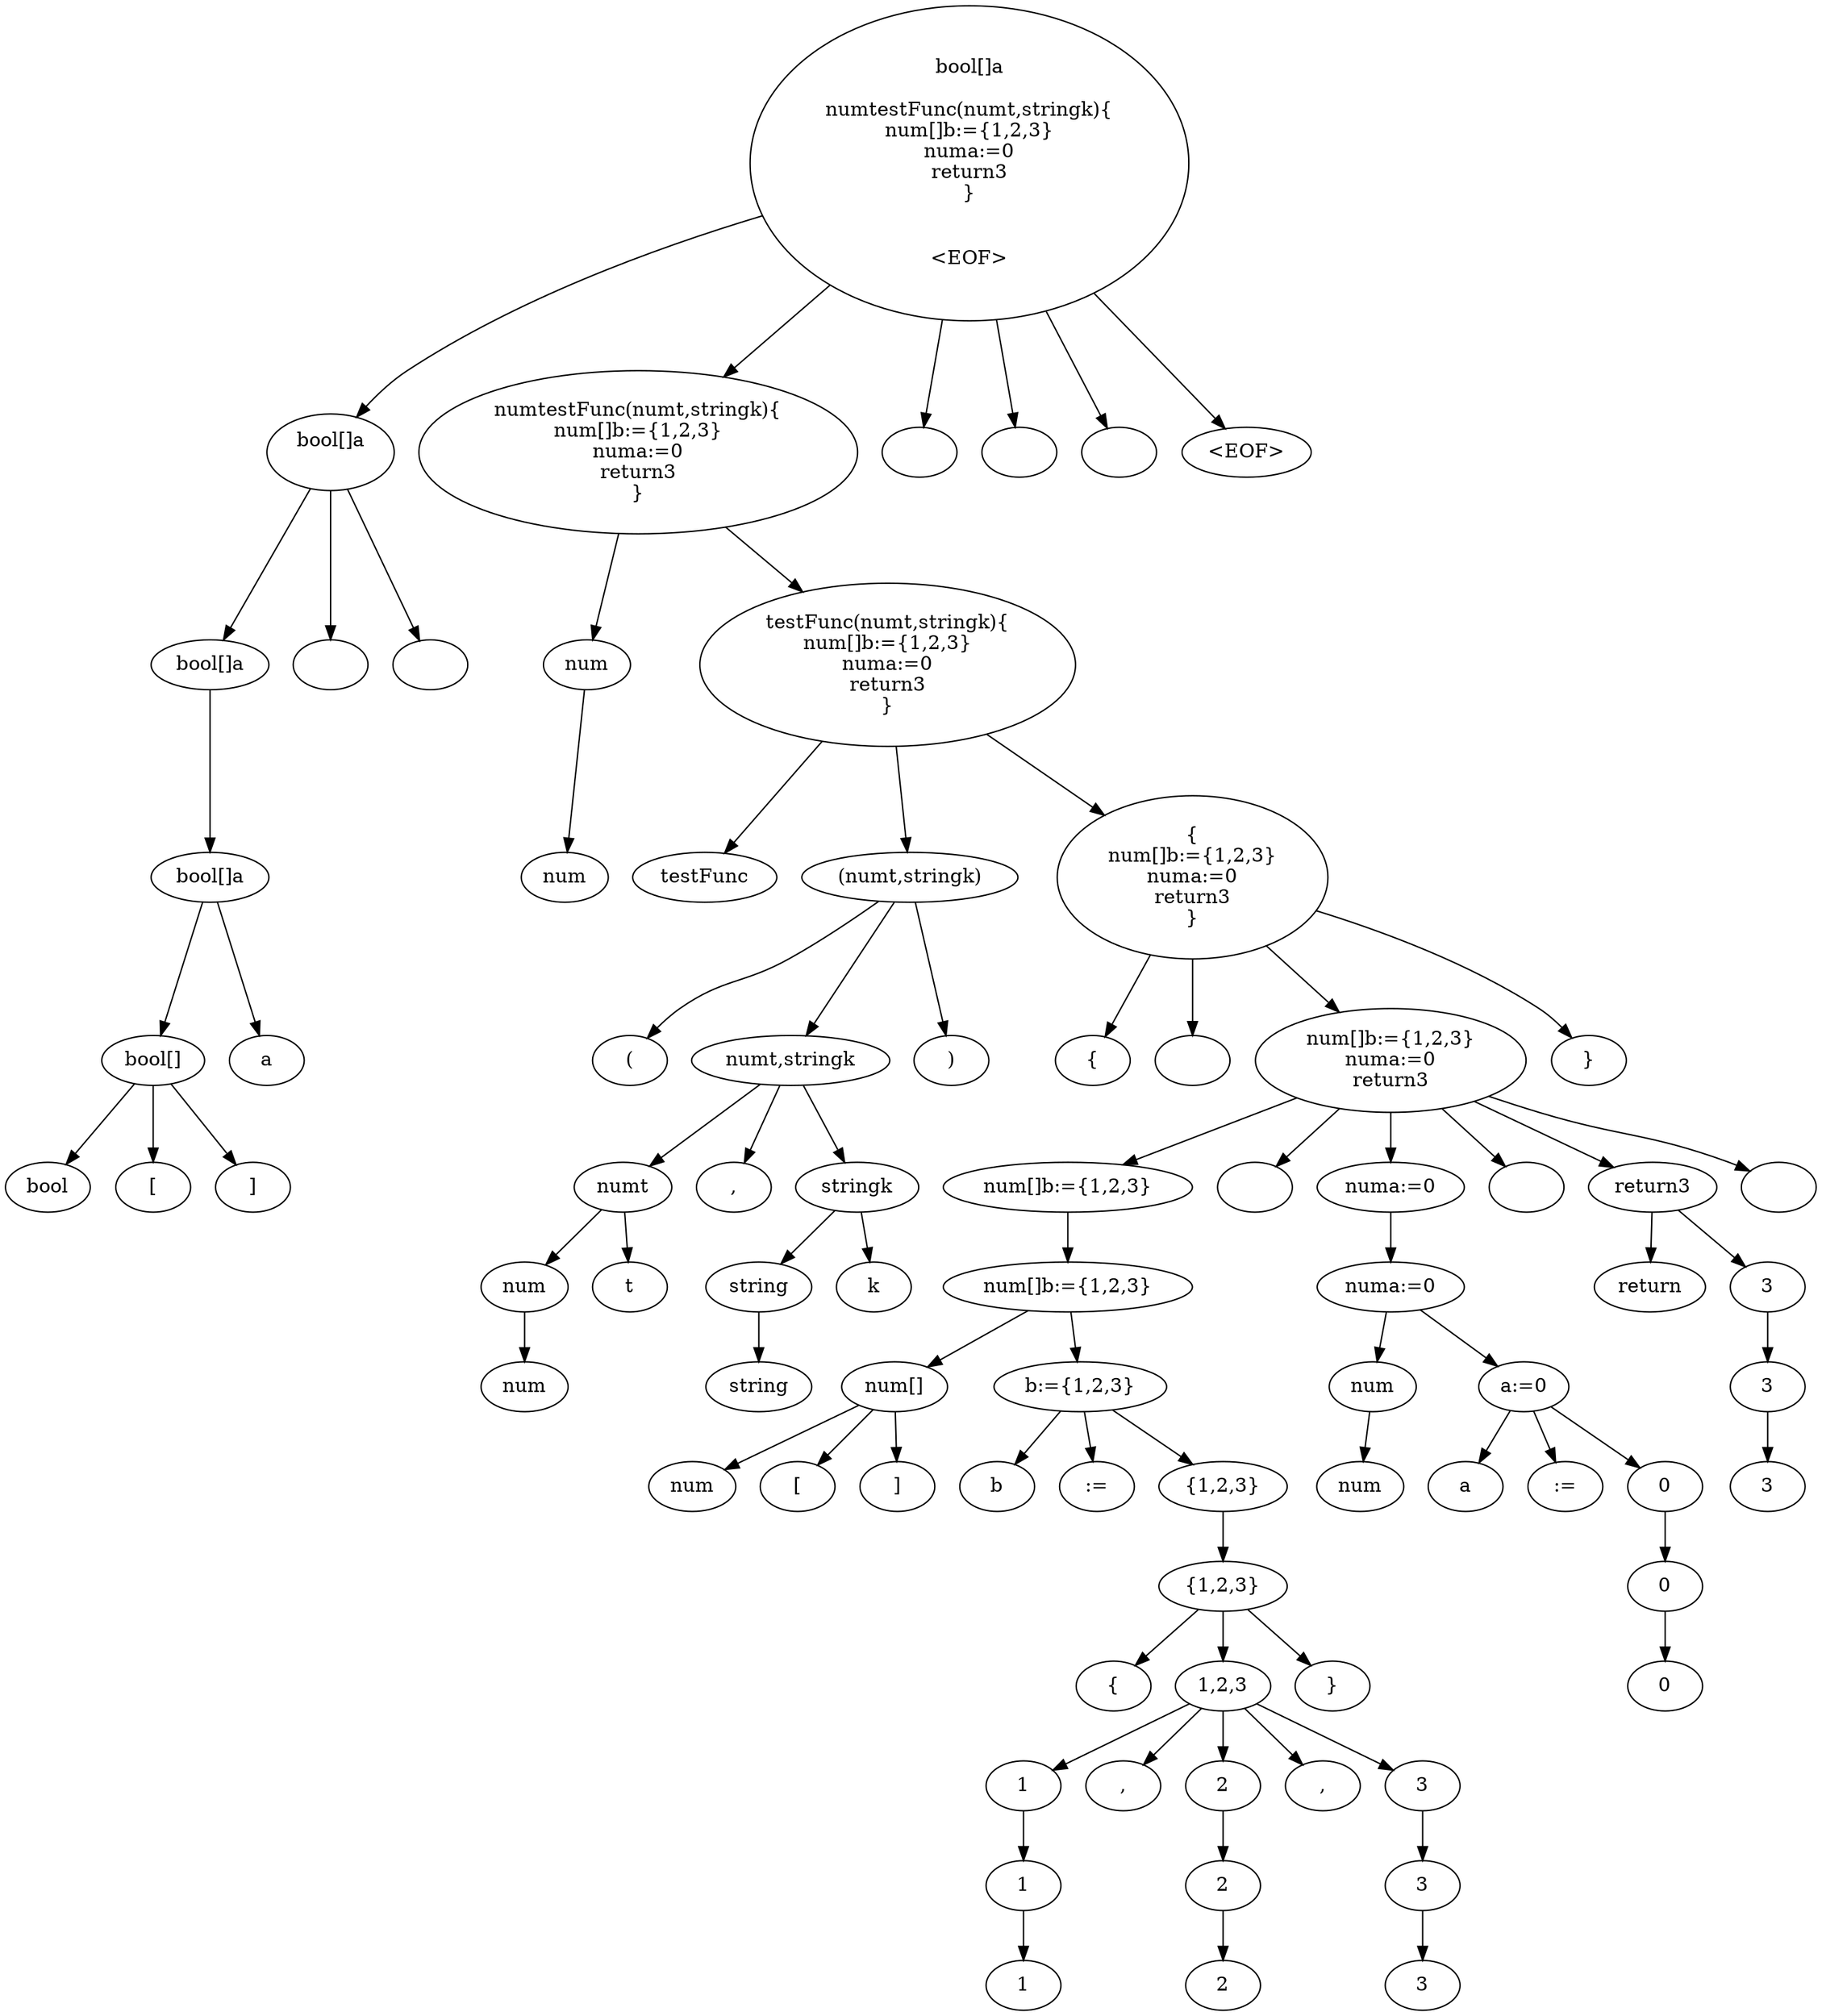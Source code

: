digraph G {
n0 [label="bool[]a

numtestFunc(numt,stringk){
num[]b:={1,2,3}
numa:=0
return3
}


<EOF>"];
n1 [label="bool[]a

"];
n0 -> n1;
n2 [label="bool[]a"];
n1 -> n2;
n3 [label="bool[]a"];
n2 -> n3;
n4 [label="bool[]"];
n3 -> n4;
n5 [label="bool"];
n4 -> n5;
n6 [label="["];
n4 -> n6;
n7 [label="]"];
n4 -> n7;
n8 [label="a"];
n3 -> n8;
n9 [label="
"];
n1 -> n9;
n10 [label="
"];
n1 -> n10;
n11 [label="numtestFunc(numt,stringk){
num[]b:={1,2,3}
numa:=0
return3
}"];
n0 -> n11;
n12 [label="num"];
n11 -> n12;
n13 [label="num"];
n12 -> n13;
n14 [label="testFunc(numt,stringk){
num[]b:={1,2,3}
numa:=0
return3
}"];
n11 -> n14;
n15 [label="testFunc"];
n14 -> n15;
n16 [label="(numt,stringk)"];
n14 -> n16;
n17 [label="("];
n16 -> n17;
n18 [label="numt,stringk"];
n16 -> n18;
n19 [label="numt"];
n18 -> n19;
n20 [label="num"];
n19 -> n20;
n21 [label="num"];
n20 -> n21;
n22 [label="t"];
n19 -> n22;
n23 [label=","];
n18 -> n23;
n24 [label="stringk"];
n18 -> n24;
n25 [label="string"];
n24 -> n25;
n26 [label="string"];
n25 -> n26;
n27 [label="k"];
n24 -> n27;
n28 [label=")"];
n16 -> n28;
n29 [label="{
num[]b:={1,2,3}
numa:=0
return3
}"];
n14 -> n29;
n30 [label="{"];
n29 -> n30;
n31 [label="
"];
n29 -> n31;
n32 [label="num[]b:={1,2,3}
numa:=0
return3
"];
n29 -> n32;
n33 [label="num[]b:={1,2,3}"];
n32 -> n33;
n34 [label="num[]b:={1,2,3}"];
n33 -> n34;
n35 [label="num[]"];
n34 -> n35;
n36 [label="num"];
n35 -> n36;
n37 [label="["];
n35 -> n37;
n38 [label="]"];
n35 -> n38;
n39 [label="b:={1,2,3}"];
n34 -> n39;
n40 [label="b"];
n39 -> n40;
n41 [label=":="];
n39 -> n41;
n42 [label="{1,2,3}"];
n39 -> n42;
n43 [label="{1,2,3}"];
n42 -> n43;
n44 [label="{"];
n43 -> n44;
n45 [label="1,2,3"];
n43 -> n45;
n46 [label="1"];
n45 -> n46;
n47 [label="1"];
n46 -> n47;
n48 [label="1"];
n47 -> n48;
n49 [label=","];
n45 -> n49;
n50 [label="2"];
n45 -> n50;
n51 [label="2"];
n50 -> n51;
n52 [label="2"];
n51 -> n52;
n53 [label=","];
n45 -> n53;
n54 [label="3"];
n45 -> n54;
n55 [label="3"];
n54 -> n55;
n56 [label="3"];
n55 -> n56;
n57 [label="}"];
n43 -> n57;
n58 [label="
"];
n32 -> n58;
n59 [label="numa:=0"];
n32 -> n59;
n60 [label="numa:=0"];
n59 -> n60;
n61 [label="num"];
n60 -> n61;
n62 [label="num"];
n61 -> n62;
n63 [label="a:=0"];
n60 -> n63;
n64 [label="a"];
n63 -> n64;
n65 [label=":="];
n63 -> n65;
n66 [label="0"];
n63 -> n66;
n67 [label="0"];
n66 -> n67;
n68 [label="0"];
n67 -> n68;
n69 [label="
"];
n32 -> n69;
n70 [label="return3"];
n32 -> n70;
n71 [label="return"];
n70 -> n71;
n72 [label="3"];
n70 -> n72;
n73 [label="3"];
n72 -> n73;
n74 [label="3"];
n73 -> n74;
n75 [label="
"];
n32 -> n75;
n76 [label="}"];
n29 -> n76;
n77 [label="
"];
n0 -> n77;
n78 [label="
"];
n0 -> n78;
n79 [label="
"];
n0 -> n79;
n80 [label="<EOF>"];
n0 -> n80;
}
